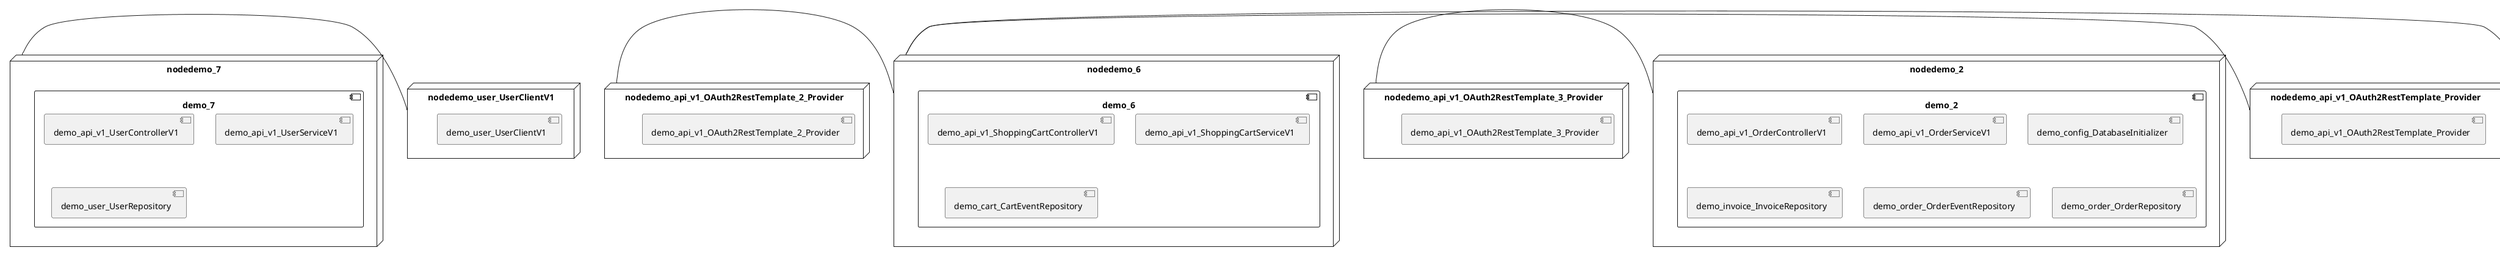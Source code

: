 @startuml
skinparam fixCircleLabelOverlapping true
skinparam componentStyle uml2
node nodedemo {
component demo {
[demo_UserController] [[kbastani-spring-cloud-event-sourcing-example.system#_BjLKJiM3Ee-1RJwFTf78qw]]
[demo_UserRepository] [[kbastani-spring-cloud-event-sourcing-example.system#_BjLKJiM3Ee-1RJwFTf78qw]]
[demo_UserService] [[kbastani-spring-cloud-event-sourcing-example.system#_BjLKJiM3Ee-1RJwFTf78qw]]
[demo_login_UserController] [[kbastani-spring-cloud-event-sourcing-example.system#_BjLKJiM3Ee-1RJwFTf78qw]]
}
}
node nodedemo_2 {
component demo_2 {
[demo_api_v1_OrderControllerV1] [[kbastani-spring-cloud-event-sourcing-example.system#_BjLKJiM3Ee-1RJwFTf78qw]]
[demo_api_v1_OrderServiceV1] [[kbastani-spring-cloud-event-sourcing-example.system#_BjLKJiM3Ee-1RJwFTf78qw]]
[demo_config_DatabaseInitializer] [[kbastani-spring-cloud-event-sourcing-example.system#_BjLKJiM3Ee-1RJwFTf78qw]]
[demo_invoice_InvoiceRepository] [[kbastani-spring-cloud-event-sourcing-example.system#_BjLKJiM3Ee-1RJwFTf78qw]]
[demo_order_OrderEventRepository] [[kbastani-spring-cloud-event-sourcing-example.system#_BjLKJiM3Ee-1RJwFTf78qw]]
[demo_order_OrderRepository] [[kbastani-spring-cloud-event-sourcing-example.system#_BjLKJiM3Ee-1RJwFTf78qw]]
}
}
node nodedemo_3 {
component demo_3 {
[demo_api_v1_CatalogControllerV1] [[kbastani-spring-cloud-event-sourcing-example.system#_BjLKJiM3Ee-1RJwFTf78qw]]
[demo_api_v1_CatalogServiceV1] [[kbastani-spring-cloud-event-sourcing-example.system#_BjLKJiM3Ee-1RJwFTf78qw]]
[demo_catalog_CatalogInfoRepository] [[kbastani-spring-cloud-event-sourcing-example.system#_BjLKJiM3Ee-1RJwFTf78qw]]
}
}
node nodedemo_4 {
component demo_4 {
[DatabaseInitializer] [[kbastani-spring-cloud-event-sourcing-example.system#_BjLKJiM3Ee-1RJwFTf78qw]]
}
}
node nodedemo_5 {
component demo_5 {
[demo_account_AccountRepository] [[kbastani-spring-cloud-event-sourcing-example.system#_BjLKJiM3Ee-1RJwFTf78qw]]
[demo_api_v1_AccountControllerV1] [[kbastani-spring-cloud-event-sourcing-example.system#_BjLKJiM3Ee-1RJwFTf78qw]]
[demo_api_v1_AccountServiceV1] [[kbastani-spring-cloud-event-sourcing-example.system#_BjLKJiM3Ee-1RJwFTf78qw]]
}
}
node nodedemo_6 {
component demo_6 {
[demo_api_v1_ShoppingCartControllerV1] [[kbastani-spring-cloud-event-sourcing-example.system#_BjLKJiM3Ee-1RJwFTf78qw]]
[demo_api_v1_ShoppingCartServiceV1] [[kbastani-spring-cloud-event-sourcing-example.system#_BjLKJiM3Ee-1RJwFTf78qw]]
[demo_cart_CartEventRepository] [[kbastani-spring-cloud-event-sourcing-example.system#_BjLKJiM3Ee-1RJwFTf78qw]]
}
}
node nodedemo_7 {
component demo_7 {
[demo_api_v1_UserControllerV1] [[kbastani-spring-cloud-event-sourcing-example.system#_BjLKJiM3Ee-1RJwFTf78qw]]
[demo_api_v1_UserServiceV1] [[kbastani-spring-cloud-event-sourcing-example.system#_BjLKJiM3Ee-1RJwFTf78qw]]
[demo_user_UserRepository] [[kbastani-spring-cloud-event-sourcing-example.system#_BjLKJiM3Ee-1RJwFTf78qw]]
}
}
node nodedemo_v1 {
component demo_v1 {
[demo_v1_InventoryControllerV1] [[kbastani-spring-cloud-event-sourcing-example.system#_BjLKJiM3Ee-1RJwFTf78qw]]
[demo_v1_InventoryServiceV1] [[kbastani-spring-cloud-event-sourcing-example.system#_BjLKJiM3Ee-1RJwFTf78qw]]
}
}
node nodedemo_api_v1_OAuth2RestTemplate_2_Provider {
[demo_api_v1_OAuth2RestTemplate_2_Provider] [[kbastani-spring-cloud-event-sourcing-example.system#_BjLKJiM3Ee-1RJwFTf78qw]]
}
node nodedemo_api_v1_OAuth2RestTemplate_3_Provider {
[demo_api_v1_OAuth2RestTemplate_3_Provider] [[kbastani-spring-cloud-event-sourcing-example.system#_BjLKJiM3Ee-1RJwFTf78qw]]
}
node nodedemo_api_v1_OAuth2RestTemplate_Provider {
[demo_api_v1_OAuth2RestTemplate_Provider] [[kbastani-spring-cloud-event-sourcing-example.system#_BjLKJiM3Ee-1RJwFTf78qw]]
}
node nodedemo_api_v1_RestTemplate_2_Provider {
[demo_api_v1_RestTemplate_2_Provider] [[kbastani-spring-cloud-event-sourcing-example.system#_BjLKJiM3Ee-1RJwFTf78qw]]
}
node nodedemo_api_v1_RestTemplate_Provider {
[demo_api_v1_RestTemplate_Provider] [[kbastani-spring-cloud-event-sourcing-example.system#_BjLKJiM3Ee-1RJwFTf78qw]]
}
node nodedemo_inventory_InventoryRepository_Provider {
[demo_inventory_InventoryRepository_Provider] [[kbastani-spring-cloud-event-sourcing-example.system#_BjLKJiM3Ee-1RJwFTf78qw]]
}
node nodedemo_login_AuthenticationManager_Provider {
[demo_login_AuthenticationManager_Provider] [[kbastani-spring-cloud-event-sourcing-example.system#_BjLKJiM3Ee-1RJwFTf78qw]]
}
node nodedemo_login_ClientDetailsService_Provider {
[demo_login_ClientDetailsService_Provider] [[kbastani-spring-cloud-event-sourcing-example.system#_BjLKJiM3Ee-1RJwFTf78qw]]
}
node nodedemo_login_HttpSessionSecurityContextRepository_Provider {
[demo_login_HttpSessionSecurityContextRepository_Provider] [[kbastani-spring-cloud-event-sourcing-example.system#_BjLKJiM3Ee-1RJwFTf78qw]]
}
node nodedemo_login_LoginController {
[demo_login_LoginController] [[kbastani-spring-cloud-event-sourcing-example.system#_BjLKJiM3Ee-1RJwFTf78qw]]
}
node nodedemo_product_ProductRepository_Provider {
[demo_product_ProductRepository_Provider] [[kbastani-spring-cloud-event-sourcing-example.system#_BjLKJiM3Ee-1RJwFTf78qw]]
}
node nodedemo_user_UserClientV1 {
[demo_user_UserClientV1] [[kbastani-spring-cloud-event-sourcing-example.system#_BjLKJiM3Ee-1RJwFTf78qw]]
}
node nodedemo_v1_Session_Provider {
[demo_v1_Session_Provider] [[kbastani-spring-cloud-event-sourcing-example.system#_BjLKJiM3Ee-1RJwFTf78qw]]
}
[nodedemo_7] - [nodedemo_user_UserClientV1]
[nodedemo_api_v1_OAuth2RestTemplate_2_Provider] - [nodedemo_6]
[nodedemo_api_v1_OAuth2RestTemplate_3_Provider] - [nodedemo_2]
[nodedemo_api_v1_OAuth2RestTemplate_Provider] - [nodedemo_6]
[nodedemo_api_v1_RestTemplate_2_Provider] - [nodedemo_6]
[nodedemo_api_v1_RestTemplate_Provider] - [nodedemo_3]
[nodedemo_inventory_InventoryRepository_Provider] - [nodedemo_v1]
[nodedemo_login_AuthenticationManager_Provider] - [nodedemo_login_LoginController]
[nodedemo_login_ClientDetailsService_Provider] - [nodedemo_login_LoginController]
[nodedemo_login_HttpSessionSecurityContextRepository_Provider] - [nodedemo_login_LoginController]
[nodedemo_product_ProductRepository_Provider] - [nodedemo_v1]
[nodedemo_v1_Session_Provider] - [nodedemo_v1]

@enduml
